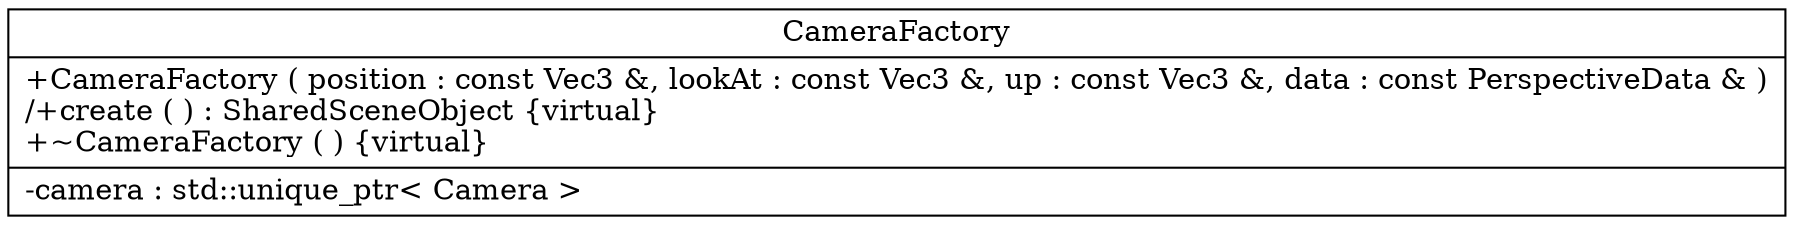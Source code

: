 digraph CameraFactory
{
graph [ rankdir="RL" ]
"d7/ddc/class_camera_factory" [ label="CameraFactory\n|+CameraFactory ( position : const Vec3 &, lookAt : const Vec3 &, up : const Vec3 &, data : const PerspectiveData & )\l/+create (  ) : SharedSceneObject \{virtual\}\l+~CameraFactory (  ) \{virtual\}\l|-camera : std::unique_ptr\< Camera \>\l" shape="record" ]
}
